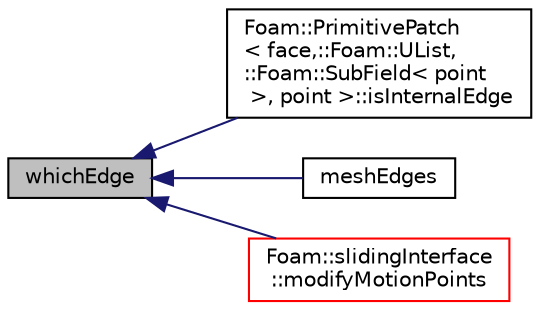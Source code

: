 digraph "whichEdge"
{
  bgcolor="transparent";
  edge [fontname="Helvetica",fontsize="10",labelfontname="Helvetica",labelfontsize="10"];
  node [fontname="Helvetica",fontsize="10",shape=record];
  rankdir="LR";
  Node1 [label="whichEdge",height=0.2,width=0.4,color="black", fillcolor="grey75", style="filled", fontcolor="black"];
  Node1 -> Node2 [dir="back",color="midnightblue",fontsize="10",style="solid",fontname="Helvetica"];
  Node2 [label="Foam::PrimitivePatch\l\< face,::Foam::UList,\l::Foam::SubField\< point\l \>, point \>::isInternalEdge",height=0.2,width=0.4,color="black",URL="$a02010.html#a1ee468354f61c027ba0e3aa4a11cd097",tooltip="Is internal edge? "];
  Node1 -> Node3 [dir="back",color="midnightblue",fontsize="10",style="solid",fontname="Helvetica"];
  Node3 [label="meshEdges",height=0.2,width=0.4,color="black",URL="$a02010.html#aaf3ba049a6792dc036b692f077aea9dc",tooltip="Return labels of patch edges in the global edge list using. "];
  Node1 -> Node4 [dir="back",color="midnightblue",fontsize="10",style="solid",fontname="Helvetica"];
  Node4 [label="Foam::slidingInterface\l::modifyMotionPoints",height=0.2,width=0.4,color="red",URL="$a02402.html#a4a962b56dd7cf30972c468258fa888e5",tooltip="Modify motion points to comply with the topological change. "];
}
